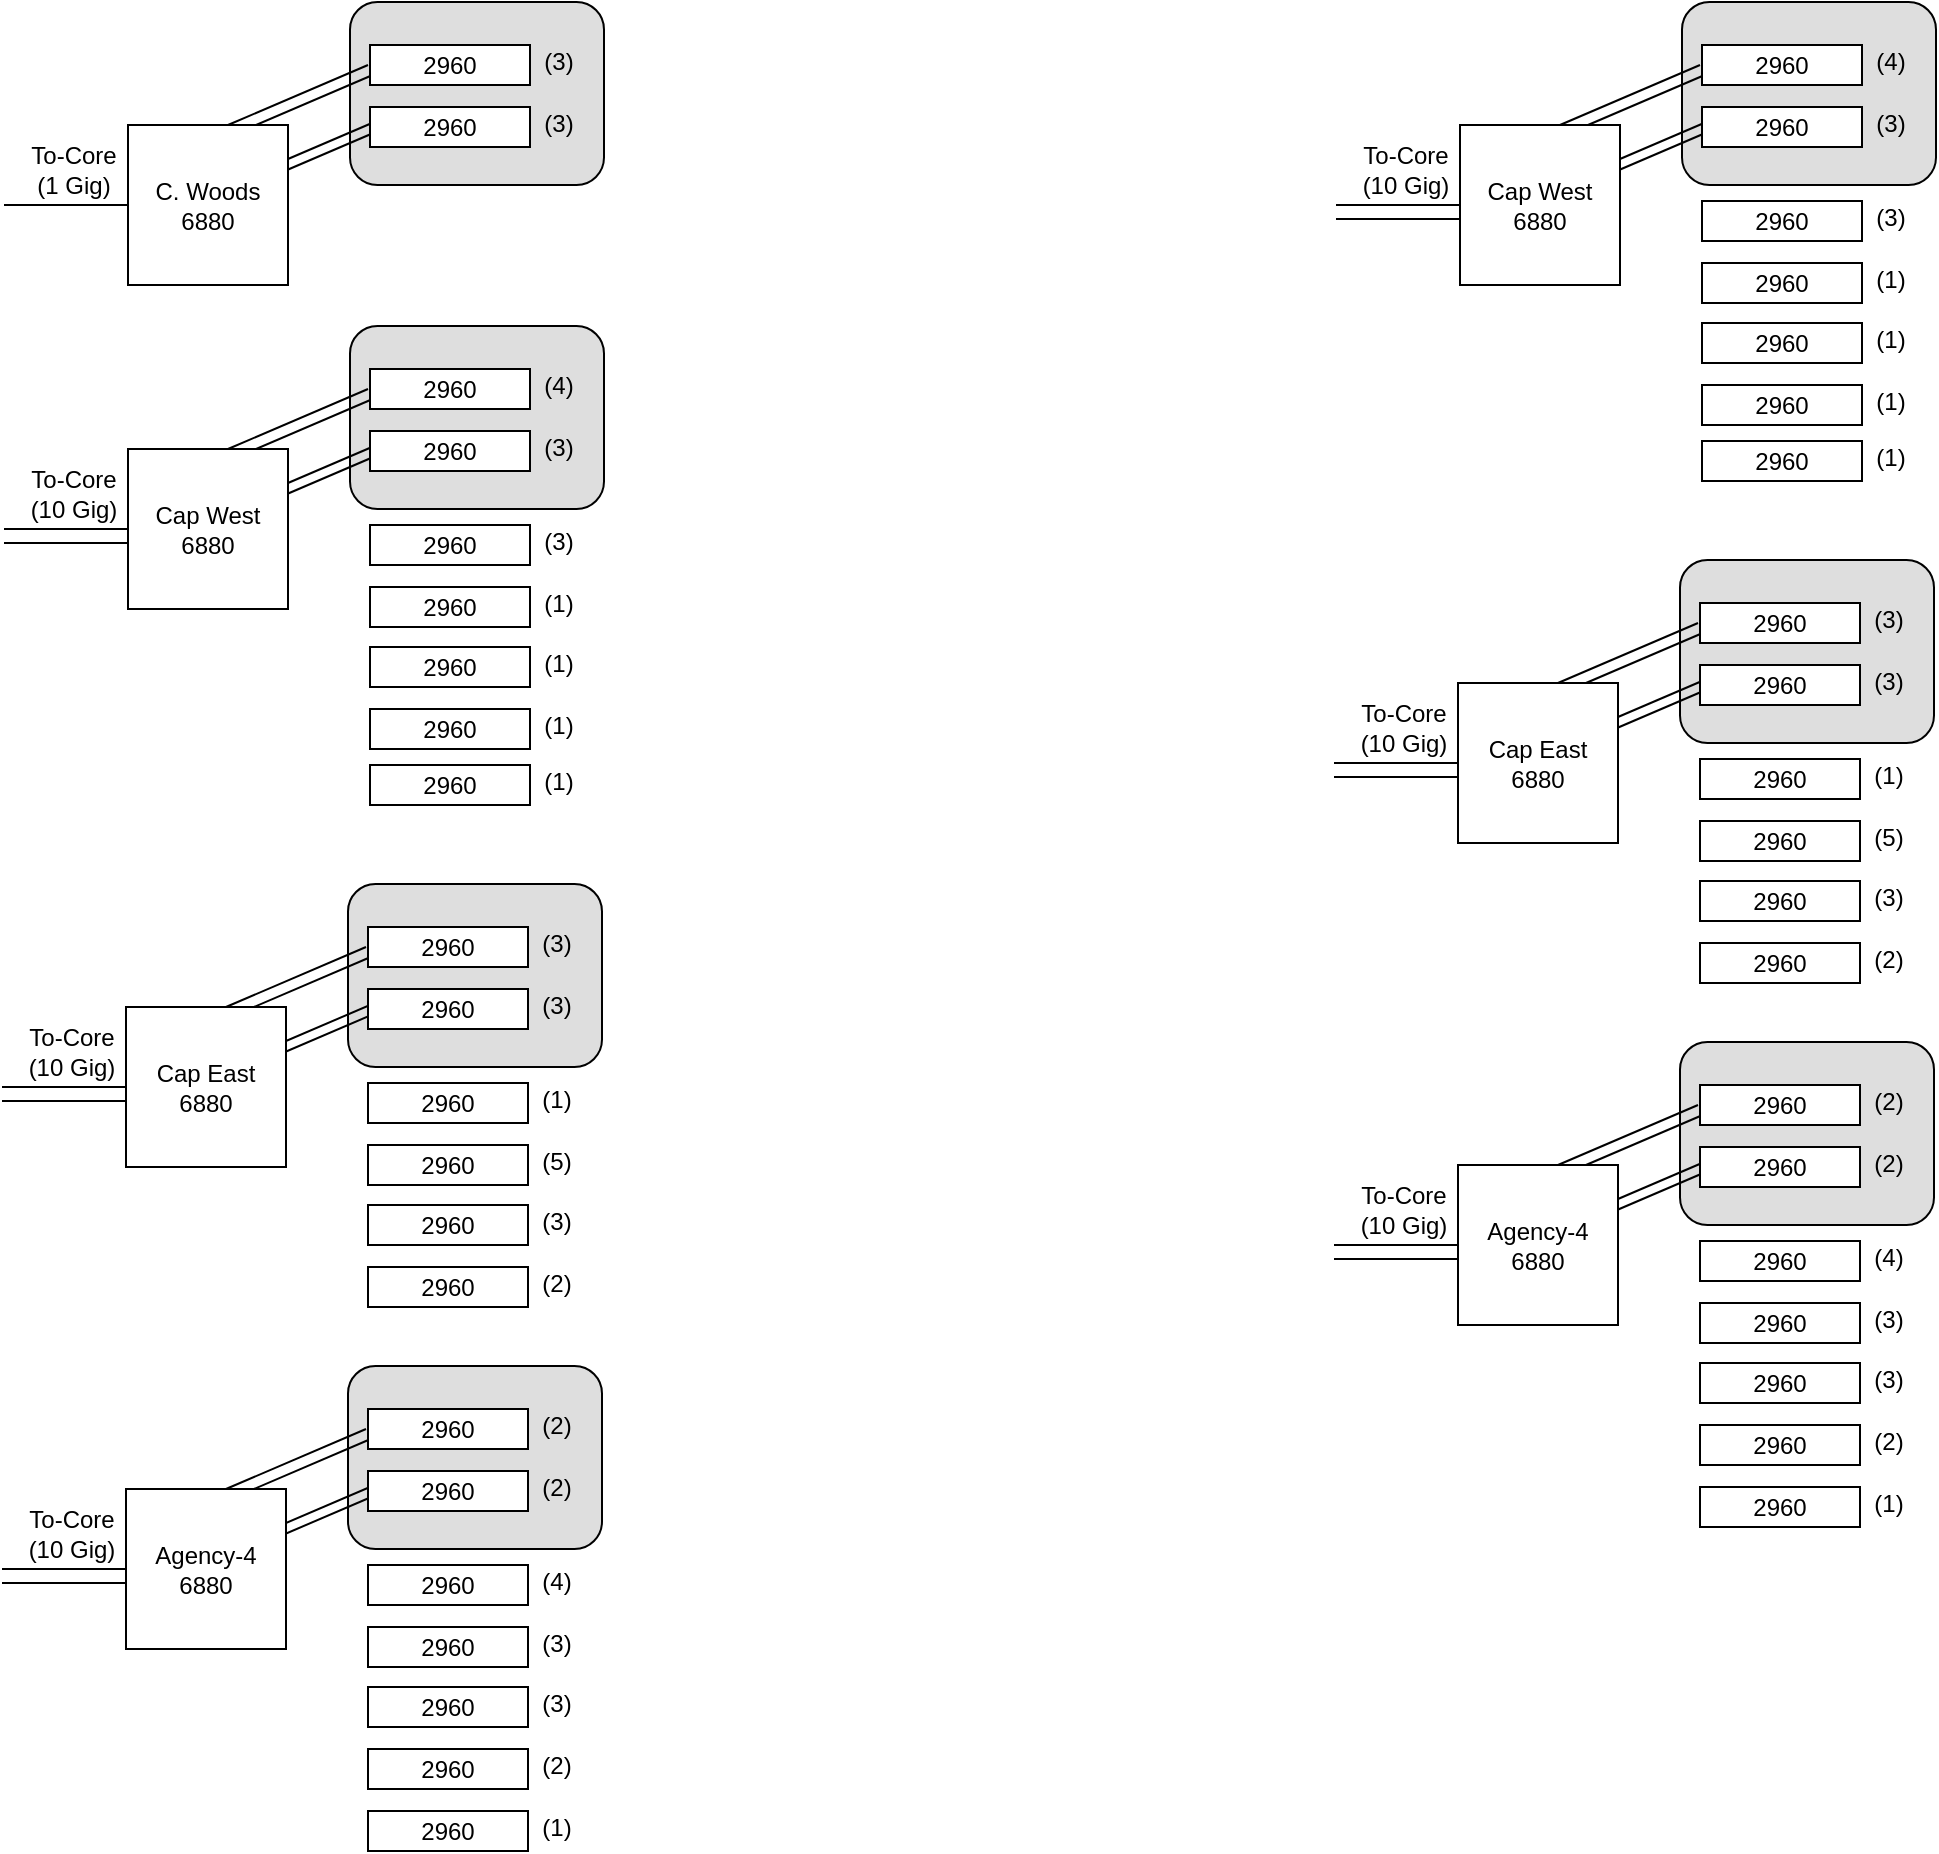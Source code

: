 <mxfile version="26.0.7">
  <diagram name="Page-1" id="BJEOvcACGe61t5GlMUAr">
    <mxGraphModel dx="2005" dy="884" grid="1" gridSize="10" guides="1" tooltips="1" connect="1" arrows="1" fold="1" page="1" pageScale="1" pageWidth="1700" pageHeight="1100" math="0" shadow="0">
      <root>
        <mxCell id="0" />
        <mxCell id="1" parent="0" />
        <mxCell id="rNvy_jMusGTl4G1SMH3z-1" value="" style="endArrow=none;html=1;rounded=0;" edge="1" parent="1">
          <mxGeometry width="50" height="50" relative="1" as="geometry">
            <mxPoint x="40" y="309.5" as="sourcePoint" />
            <mxPoint x="110" y="309.5" as="targetPoint" />
          </mxGeometry>
        </mxCell>
        <mxCell id="rNvy_jMusGTl4G1SMH3z-2" value="" style="rounded=1;whiteSpace=wrap;html=1;fillColor=#DEDEDE;" vertex="1" parent="1">
          <mxGeometry x="213" y="39" width="127" height="91.5" as="geometry" />
        </mxCell>
        <mxCell id="rNvy_jMusGTl4G1SMH3z-3" value="" style="endArrow=none;html=1;rounded=0;" edge="1" parent="1">
          <mxGeometry width="50" height="50" relative="1" as="geometry">
            <mxPoint x="152" y="100.5" as="sourcePoint" />
            <mxPoint x="222" y="70.5" as="targetPoint" />
          </mxGeometry>
        </mxCell>
        <mxCell id="rNvy_jMusGTl4G1SMH3z-4" value="" style="endArrow=none;html=1;rounded=0;" edge="1" parent="1">
          <mxGeometry width="50" height="50" relative="1" as="geometry">
            <mxPoint x="159" y="103.5" as="sourcePoint" />
            <mxPoint x="229" y="73.5" as="targetPoint" />
          </mxGeometry>
        </mxCell>
        <mxCell id="rNvy_jMusGTl4G1SMH3z-5" value="" style="endArrow=none;html=1;rounded=0;" edge="1" parent="1">
          <mxGeometry width="50" height="50" relative="1" as="geometry">
            <mxPoint x="168" y="123.5" as="sourcePoint" />
            <mxPoint x="238" y="93.5" as="targetPoint" />
          </mxGeometry>
        </mxCell>
        <mxCell id="rNvy_jMusGTl4G1SMH3z-6" value="" style="endArrow=none;html=1;rounded=0;" edge="1" parent="1">
          <mxGeometry width="50" height="50" relative="1" as="geometry">
            <mxPoint x="171" y="127.5" as="sourcePoint" />
            <mxPoint x="241" y="97.5" as="targetPoint" />
          </mxGeometry>
        </mxCell>
        <mxCell id="rNvy_jMusGTl4G1SMH3z-7" value="2960" style="rounded=0;whiteSpace=wrap;html=1;" vertex="1" parent="1">
          <mxGeometry x="223" y="60.5" width="80" height="20" as="geometry" />
        </mxCell>
        <mxCell id="rNvy_jMusGTl4G1SMH3z-8" value="(3)" style="text;html=1;align=center;verticalAlign=middle;whiteSpace=wrap;rounded=0;" vertex="1" parent="1">
          <mxGeometry x="302" y="61.5" width="31" height="15" as="geometry" />
        </mxCell>
        <mxCell id="rNvy_jMusGTl4G1SMH3z-9" value="2960" style="rounded=0;whiteSpace=wrap;html=1;" vertex="1" parent="1">
          <mxGeometry x="223" y="91.5" width="80" height="20" as="geometry" />
        </mxCell>
        <mxCell id="rNvy_jMusGTl4G1SMH3z-10" value="(3)" style="text;html=1;align=center;verticalAlign=middle;whiteSpace=wrap;rounded=0;" vertex="1" parent="1">
          <mxGeometry x="302" y="92.5" width="31" height="15" as="geometry" />
        </mxCell>
        <mxCell id="rNvy_jMusGTl4G1SMH3z-11" value="" style="endArrow=none;html=1;rounded=0;" edge="1" parent="1">
          <mxGeometry width="50" height="50" relative="1" as="geometry">
            <mxPoint x="40" y="140.5" as="sourcePoint" />
            <mxPoint x="110" y="140.5" as="targetPoint" />
          </mxGeometry>
        </mxCell>
        <mxCell id="rNvy_jMusGTl4G1SMH3z-12" value="C. Woods&lt;div&gt;6880&lt;/div&gt;" style="whiteSpace=wrap;html=1;aspect=fixed;" vertex="1" parent="1">
          <mxGeometry x="102" y="100.5" width="80" height="80" as="geometry" />
        </mxCell>
        <mxCell id="rNvy_jMusGTl4G1SMH3z-13" value="To-Core (1 Gig)" style="text;html=1;align=center;verticalAlign=middle;whiteSpace=wrap;rounded=0;" vertex="1" parent="1">
          <mxGeometry x="50" y="107.5" width="50" height="30" as="geometry" />
        </mxCell>
        <mxCell id="rNvy_jMusGTl4G1SMH3z-14" value="" style="rounded=1;whiteSpace=wrap;html=1;fillColor=#DEDEDE;" vertex="1" parent="1">
          <mxGeometry x="213" y="201" width="127" height="91.5" as="geometry" />
        </mxCell>
        <mxCell id="rNvy_jMusGTl4G1SMH3z-15" value="" style="endArrow=none;html=1;rounded=0;" edge="1" parent="1">
          <mxGeometry width="50" height="50" relative="1" as="geometry">
            <mxPoint x="152" y="262.5" as="sourcePoint" />
            <mxPoint x="222" y="232.5" as="targetPoint" />
          </mxGeometry>
        </mxCell>
        <mxCell id="rNvy_jMusGTl4G1SMH3z-16" value="" style="endArrow=none;html=1;rounded=0;" edge="1" parent="1">
          <mxGeometry width="50" height="50" relative="1" as="geometry">
            <mxPoint x="159" y="265.5" as="sourcePoint" />
            <mxPoint x="229" y="235.5" as="targetPoint" />
          </mxGeometry>
        </mxCell>
        <mxCell id="rNvy_jMusGTl4G1SMH3z-17" value="" style="endArrow=none;html=1;rounded=0;" edge="1" parent="1">
          <mxGeometry width="50" height="50" relative="1" as="geometry">
            <mxPoint x="168" y="285.5" as="sourcePoint" />
            <mxPoint x="238" y="255.5" as="targetPoint" />
          </mxGeometry>
        </mxCell>
        <mxCell id="rNvy_jMusGTl4G1SMH3z-18" value="" style="endArrow=none;html=1;rounded=0;" edge="1" parent="1">
          <mxGeometry width="50" height="50" relative="1" as="geometry">
            <mxPoint x="171" y="289.5" as="sourcePoint" />
            <mxPoint x="241" y="259.5" as="targetPoint" />
          </mxGeometry>
        </mxCell>
        <mxCell id="rNvy_jMusGTl4G1SMH3z-19" value="2960" style="rounded=0;whiteSpace=wrap;html=1;" vertex="1" parent="1">
          <mxGeometry x="223" y="222.5" width="80" height="20" as="geometry" />
        </mxCell>
        <mxCell id="rNvy_jMusGTl4G1SMH3z-20" value="(4)" style="text;html=1;align=center;verticalAlign=middle;whiteSpace=wrap;rounded=0;" vertex="1" parent="1">
          <mxGeometry x="302" y="223.5" width="31" height="15" as="geometry" />
        </mxCell>
        <mxCell id="rNvy_jMusGTl4G1SMH3z-21" value="2960" style="rounded=0;whiteSpace=wrap;html=1;" vertex="1" parent="1">
          <mxGeometry x="223" y="253.5" width="80" height="20" as="geometry" />
        </mxCell>
        <mxCell id="rNvy_jMusGTl4G1SMH3z-22" value="(3)" style="text;html=1;align=center;verticalAlign=middle;whiteSpace=wrap;rounded=0;" vertex="1" parent="1">
          <mxGeometry x="302" y="254.5" width="31" height="15" as="geometry" />
        </mxCell>
        <mxCell id="rNvy_jMusGTl4G1SMH3z-23" value="" style="endArrow=none;html=1;rounded=0;" edge="1" parent="1">
          <mxGeometry width="50" height="50" relative="1" as="geometry">
            <mxPoint x="40" y="302.5" as="sourcePoint" />
            <mxPoint x="110" y="302.5" as="targetPoint" />
          </mxGeometry>
        </mxCell>
        <mxCell id="rNvy_jMusGTl4G1SMH3z-24" value="Cap West&lt;div&gt;6880&lt;/div&gt;" style="whiteSpace=wrap;html=1;aspect=fixed;" vertex="1" parent="1">
          <mxGeometry x="102" y="262.5" width="80" height="80" as="geometry" />
        </mxCell>
        <mxCell id="rNvy_jMusGTl4G1SMH3z-25" value="To-Core (10 Gig)" style="text;html=1;align=center;verticalAlign=middle;whiteSpace=wrap;rounded=0;" vertex="1" parent="1">
          <mxGeometry x="50" y="269.5" width="50" height="30" as="geometry" />
        </mxCell>
        <mxCell id="rNvy_jMusGTl4G1SMH3z-26" value="2960" style="rounded=0;whiteSpace=wrap;html=1;" vertex="1" parent="1">
          <mxGeometry x="223" y="300.5" width="80" height="20" as="geometry" />
        </mxCell>
        <mxCell id="rNvy_jMusGTl4G1SMH3z-27" value="(3)" style="text;html=1;align=center;verticalAlign=middle;whiteSpace=wrap;rounded=0;" vertex="1" parent="1">
          <mxGeometry x="302" y="301.5" width="31" height="15" as="geometry" />
        </mxCell>
        <mxCell id="rNvy_jMusGTl4G1SMH3z-28" value="2960" style="rounded=0;whiteSpace=wrap;html=1;" vertex="1" parent="1">
          <mxGeometry x="223" y="331.5" width="80" height="20" as="geometry" />
        </mxCell>
        <mxCell id="rNvy_jMusGTl4G1SMH3z-29" value="(1)" style="text;html=1;align=center;verticalAlign=middle;whiteSpace=wrap;rounded=0;" vertex="1" parent="1">
          <mxGeometry x="302" y="332.5" width="31" height="15" as="geometry" />
        </mxCell>
        <mxCell id="rNvy_jMusGTl4G1SMH3z-30" value="2960" style="rounded=0;whiteSpace=wrap;html=1;" vertex="1" parent="1">
          <mxGeometry x="223" y="361.5" width="80" height="20" as="geometry" />
        </mxCell>
        <mxCell id="rNvy_jMusGTl4G1SMH3z-31" value="(1)" style="text;html=1;align=center;verticalAlign=middle;whiteSpace=wrap;rounded=0;" vertex="1" parent="1">
          <mxGeometry x="302" y="362.5" width="31" height="15" as="geometry" />
        </mxCell>
        <mxCell id="rNvy_jMusGTl4G1SMH3z-32" value="2960" style="rounded=0;whiteSpace=wrap;html=1;" vertex="1" parent="1">
          <mxGeometry x="223" y="392.5" width="80" height="20" as="geometry" />
        </mxCell>
        <mxCell id="rNvy_jMusGTl4G1SMH3z-33" value="(1)" style="text;html=1;align=center;verticalAlign=middle;whiteSpace=wrap;rounded=0;" vertex="1" parent="1">
          <mxGeometry x="302" y="393.5" width="31" height="15" as="geometry" />
        </mxCell>
        <mxCell id="rNvy_jMusGTl4G1SMH3z-34" value="2960" style="rounded=0;whiteSpace=wrap;html=1;" vertex="1" parent="1">
          <mxGeometry x="223" y="420.5" width="80" height="20" as="geometry" />
        </mxCell>
        <mxCell id="rNvy_jMusGTl4G1SMH3z-35" value="(1)" style="text;html=1;align=center;verticalAlign=middle;whiteSpace=wrap;rounded=0;" vertex="1" parent="1">
          <mxGeometry x="302" y="421.5" width="31" height="15" as="geometry" />
        </mxCell>
        <mxCell id="rNvy_jMusGTl4G1SMH3z-36" value="" style="endArrow=none;html=1;rounded=0;" edge="1" parent="1">
          <mxGeometry width="50" height="50" relative="1" as="geometry">
            <mxPoint x="39" y="588.5" as="sourcePoint" />
            <mxPoint x="109" y="588.5" as="targetPoint" />
          </mxGeometry>
        </mxCell>
        <mxCell id="rNvy_jMusGTl4G1SMH3z-37" value="" style="rounded=1;whiteSpace=wrap;html=1;fillColor=#DEDEDE;" vertex="1" parent="1">
          <mxGeometry x="212" y="480" width="127" height="91.5" as="geometry" />
        </mxCell>
        <mxCell id="rNvy_jMusGTl4G1SMH3z-38" value="" style="endArrow=none;html=1;rounded=0;" edge="1" parent="1">
          <mxGeometry width="50" height="50" relative="1" as="geometry">
            <mxPoint x="151" y="541.5" as="sourcePoint" />
            <mxPoint x="221" y="511.5" as="targetPoint" />
          </mxGeometry>
        </mxCell>
        <mxCell id="rNvy_jMusGTl4G1SMH3z-39" value="" style="endArrow=none;html=1;rounded=0;" edge="1" parent="1">
          <mxGeometry width="50" height="50" relative="1" as="geometry">
            <mxPoint x="158" y="544.5" as="sourcePoint" />
            <mxPoint x="228" y="514.5" as="targetPoint" />
          </mxGeometry>
        </mxCell>
        <mxCell id="rNvy_jMusGTl4G1SMH3z-40" value="" style="endArrow=none;html=1;rounded=0;" edge="1" parent="1">
          <mxGeometry width="50" height="50" relative="1" as="geometry">
            <mxPoint x="167" y="564.5" as="sourcePoint" />
            <mxPoint x="237" y="534.5" as="targetPoint" />
          </mxGeometry>
        </mxCell>
        <mxCell id="rNvy_jMusGTl4G1SMH3z-41" value="" style="endArrow=none;html=1;rounded=0;" edge="1" parent="1">
          <mxGeometry width="50" height="50" relative="1" as="geometry">
            <mxPoint x="170" y="568.5" as="sourcePoint" />
            <mxPoint x="240" y="538.5" as="targetPoint" />
          </mxGeometry>
        </mxCell>
        <mxCell id="rNvy_jMusGTl4G1SMH3z-42" value="2960" style="rounded=0;whiteSpace=wrap;html=1;" vertex="1" parent="1">
          <mxGeometry x="222" y="501.5" width="80" height="20" as="geometry" />
        </mxCell>
        <mxCell id="rNvy_jMusGTl4G1SMH3z-43" value="(3)" style="text;html=1;align=center;verticalAlign=middle;whiteSpace=wrap;rounded=0;" vertex="1" parent="1">
          <mxGeometry x="301" y="502.5" width="31" height="15" as="geometry" />
        </mxCell>
        <mxCell id="rNvy_jMusGTl4G1SMH3z-44" value="2960" style="rounded=0;whiteSpace=wrap;html=1;" vertex="1" parent="1">
          <mxGeometry x="222" y="532.5" width="80" height="20" as="geometry" />
        </mxCell>
        <mxCell id="rNvy_jMusGTl4G1SMH3z-45" value="(3)" style="text;html=1;align=center;verticalAlign=middle;whiteSpace=wrap;rounded=0;" vertex="1" parent="1">
          <mxGeometry x="301" y="533.5" width="31" height="15" as="geometry" />
        </mxCell>
        <mxCell id="rNvy_jMusGTl4G1SMH3z-46" value="" style="endArrow=none;html=1;rounded=0;" edge="1" parent="1">
          <mxGeometry width="50" height="50" relative="1" as="geometry">
            <mxPoint x="39" y="581.5" as="sourcePoint" />
            <mxPoint x="109" y="581.5" as="targetPoint" />
          </mxGeometry>
        </mxCell>
        <mxCell id="rNvy_jMusGTl4G1SMH3z-47" value="Cap East&lt;div&gt;6880&lt;/div&gt;" style="whiteSpace=wrap;html=1;aspect=fixed;" vertex="1" parent="1">
          <mxGeometry x="101" y="541.5" width="80" height="80" as="geometry" />
        </mxCell>
        <mxCell id="rNvy_jMusGTl4G1SMH3z-48" value="To-Core (10 Gig)" style="text;html=1;align=center;verticalAlign=middle;whiteSpace=wrap;rounded=0;" vertex="1" parent="1">
          <mxGeometry x="49" y="548.5" width="50" height="30" as="geometry" />
        </mxCell>
        <mxCell id="rNvy_jMusGTl4G1SMH3z-49" value="2960" style="rounded=0;whiteSpace=wrap;html=1;" vertex="1" parent="1">
          <mxGeometry x="222" y="579.5" width="80" height="20" as="geometry" />
        </mxCell>
        <mxCell id="rNvy_jMusGTl4G1SMH3z-50" value="(1)" style="text;html=1;align=center;verticalAlign=middle;whiteSpace=wrap;rounded=0;" vertex="1" parent="1">
          <mxGeometry x="301" y="580.5" width="31" height="15" as="geometry" />
        </mxCell>
        <mxCell id="rNvy_jMusGTl4G1SMH3z-51" value="2960" style="rounded=0;whiteSpace=wrap;html=1;" vertex="1" parent="1">
          <mxGeometry x="222" y="610.5" width="80" height="20" as="geometry" />
        </mxCell>
        <mxCell id="rNvy_jMusGTl4G1SMH3z-52" value="(5)" style="text;html=1;align=center;verticalAlign=middle;whiteSpace=wrap;rounded=0;" vertex="1" parent="1">
          <mxGeometry x="301" y="611.5" width="31" height="15" as="geometry" />
        </mxCell>
        <mxCell id="rNvy_jMusGTl4G1SMH3z-53" value="2960" style="rounded=0;whiteSpace=wrap;html=1;" vertex="1" parent="1">
          <mxGeometry x="222" y="640.5" width="80" height="20" as="geometry" />
        </mxCell>
        <mxCell id="rNvy_jMusGTl4G1SMH3z-54" value="(3)" style="text;html=1;align=center;verticalAlign=middle;whiteSpace=wrap;rounded=0;" vertex="1" parent="1">
          <mxGeometry x="301" y="641.5" width="31" height="15" as="geometry" />
        </mxCell>
        <mxCell id="rNvy_jMusGTl4G1SMH3z-55" value="2960" style="rounded=0;whiteSpace=wrap;html=1;" vertex="1" parent="1">
          <mxGeometry x="222" y="671.5" width="80" height="20" as="geometry" />
        </mxCell>
        <mxCell id="rNvy_jMusGTl4G1SMH3z-56" value="(2)" style="text;html=1;align=center;verticalAlign=middle;whiteSpace=wrap;rounded=0;" vertex="1" parent="1">
          <mxGeometry x="301" y="672.5" width="31" height="15" as="geometry" />
        </mxCell>
        <mxCell id="rNvy_jMusGTl4G1SMH3z-59" value="" style="endArrow=none;html=1;rounded=0;" edge="1" parent="1">
          <mxGeometry width="50" height="50" relative="1" as="geometry">
            <mxPoint x="39" y="829.5" as="sourcePoint" />
            <mxPoint x="109" y="829.5" as="targetPoint" />
          </mxGeometry>
        </mxCell>
        <mxCell id="rNvy_jMusGTl4G1SMH3z-60" value="" style="rounded=1;whiteSpace=wrap;html=1;fillColor=#DEDEDE;" vertex="1" parent="1">
          <mxGeometry x="212" y="721" width="127" height="91.5" as="geometry" />
        </mxCell>
        <mxCell id="rNvy_jMusGTl4G1SMH3z-61" value="" style="endArrow=none;html=1;rounded=0;" edge="1" parent="1">
          <mxGeometry width="50" height="50" relative="1" as="geometry">
            <mxPoint x="151" y="782.5" as="sourcePoint" />
            <mxPoint x="221" y="752.5" as="targetPoint" />
          </mxGeometry>
        </mxCell>
        <mxCell id="rNvy_jMusGTl4G1SMH3z-62" value="" style="endArrow=none;html=1;rounded=0;" edge="1" parent="1">
          <mxGeometry width="50" height="50" relative="1" as="geometry">
            <mxPoint x="158" y="785.5" as="sourcePoint" />
            <mxPoint x="228" y="755.5" as="targetPoint" />
          </mxGeometry>
        </mxCell>
        <mxCell id="rNvy_jMusGTl4G1SMH3z-63" value="" style="endArrow=none;html=1;rounded=0;" edge="1" parent="1">
          <mxGeometry width="50" height="50" relative="1" as="geometry">
            <mxPoint x="167" y="805.5" as="sourcePoint" />
            <mxPoint x="237" y="775.5" as="targetPoint" />
          </mxGeometry>
        </mxCell>
        <mxCell id="rNvy_jMusGTl4G1SMH3z-64" value="" style="endArrow=none;html=1;rounded=0;" edge="1" parent="1">
          <mxGeometry width="50" height="50" relative="1" as="geometry">
            <mxPoint x="170" y="809.5" as="sourcePoint" />
            <mxPoint x="240" y="779.5" as="targetPoint" />
          </mxGeometry>
        </mxCell>
        <mxCell id="rNvy_jMusGTl4G1SMH3z-65" value="2960" style="rounded=0;whiteSpace=wrap;html=1;" vertex="1" parent="1">
          <mxGeometry x="222" y="742.5" width="80" height="20" as="geometry" />
        </mxCell>
        <mxCell id="rNvy_jMusGTl4G1SMH3z-66" value="(2)" style="text;html=1;align=center;verticalAlign=middle;whiteSpace=wrap;rounded=0;" vertex="1" parent="1">
          <mxGeometry x="301" y="743.5" width="31" height="15" as="geometry" />
        </mxCell>
        <mxCell id="rNvy_jMusGTl4G1SMH3z-67" value="2960" style="rounded=0;whiteSpace=wrap;html=1;" vertex="1" parent="1">
          <mxGeometry x="222" y="773.5" width="80" height="20" as="geometry" />
        </mxCell>
        <mxCell id="rNvy_jMusGTl4G1SMH3z-68" value="(2)" style="text;html=1;align=center;verticalAlign=middle;whiteSpace=wrap;rounded=0;" vertex="1" parent="1">
          <mxGeometry x="301" y="774.5" width="31" height="15" as="geometry" />
        </mxCell>
        <mxCell id="rNvy_jMusGTl4G1SMH3z-69" value="" style="endArrow=none;html=1;rounded=0;" edge="1" parent="1">
          <mxGeometry width="50" height="50" relative="1" as="geometry">
            <mxPoint x="39" y="822.5" as="sourcePoint" />
            <mxPoint x="109" y="822.5" as="targetPoint" />
          </mxGeometry>
        </mxCell>
        <mxCell id="rNvy_jMusGTl4G1SMH3z-70" value="Agency-4&lt;br&gt;&lt;div&gt;6880&lt;/div&gt;" style="whiteSpace=wrap;html=1;aspect=fixed;" vertex="1" parent="1">
          <mxGeometry x="101" y="782.5" width="80" height="80" as="geometry" />
        </mxCell>
        <mxCell id="rNvy_jMusGTl4G1SMH3z-71" value="To-Core (10 Gig)" style="text;html=1;align=center;verticalAlign=middle;whiteSpace=wrap;rounded=0;" vertex="1" parent="1">
          <mxGeometry x="49" y="789.5" width="50" height="30" as="geometry" />
        </mxCell>
        <mxCell id="rNvy_jMusGTl4G1SMH3z-72" value="2960" style="rounded=0;whiteSpace=wrap;html=1;" vertex="1" parent="1">
          <mxGeometry x="222" y="820.5" width="80" height="20" as="geometry" />
        </mxCell>
        <mxCell id="rNvy_jMusGTl4G1SMH3z-73" value="(4)" style="text;html=1;align=center;verticalAlign=middle;whiteSpace=wrap;rounded=0;" vertex="1" parent="1">
          <mxGeometry x="301" y="821.5" width="31" height="15" as="geometry" />
        </mxCell>
        <mxCell id="rNvy_jMusGTl4G1SMH3z-74" value="2960" style="rounded=0;whiteSpace=wrap;html=1;" vertex="1" parent="1">
          <mxGeometry x="222" y="851.5" width="80" height="20" as="geometry" />
        </mxCell>
        <mxCell id="rNvy_jMusGTl4G1SMH3z-75" value="(3)" style="text;html=1;align=center;verticalAlign=middle;whiteSpace=wrap;rounded=0;" vertex="1" parent="1">
          <mxGeometry x="301" y="852.5" width="31" height="15" as="geometry" />
        </mxCell>
        <mxCell id="rNvy_jMusGTl4G1SMH3z-76" value="2960" style="rounded=0;whiteSpace=wrap;html=1;" vertex="1" parent="1">
          <mxGeometry x="222" y="881.5" width="80" height="20" as="geometry" />
        </mxCell>
        <mxCell id="rNvy_jMusGTl4G1SMH3z-77" value="(3)" style="text;html=1;align=center;verticalAlign=middle;whiteSpace=wrap;rounded=0;" vertex="1" parent="1">
          <mxGeometry x="301" y="882.5" width="31" height="15" as="geometry" />
        </mxCell>
        <mxCell id="rNvy_jMusGTl4G1SMH3z-78" value="2960" style="rounded=0;whiteSpace=wrap;html=1;" vertex="1" parent="1">
          <mxGeometry x="222" y="912.5" width="80" height="20" as="geometry" />
        </mxCell>
        <mxCell id="rNvy_jMusGTl4G1SMH3z-79" value="(2)" style="text;html=1;align=center;verticalAlign=middle;whiteSpace=wrap;rounded=0;" vertex="1" parent="1">
          <mxGeometry x="301" y="913.5" width="31" height="15" as="geometry" />
        </mxCell>
        <mxCell id="rNvy_jMusGTl4G1SMH3z-80" value="2960" style="rounded=0;whiteSpace=wrap;html=1;" vertex="1" parent="1">
          <mxGeometry x="222" y="943.5" width="80" height="20" as="geometry" />
        </mxCell>
        <mxCell id="rNvy_jMusGTl4G1SMH3z-81" value="(1)" style="text;html=1;align=center;verticalAlign=middle;whiteSpace=wrap;rounded=0;" vertex="1" parent="1">
          <mxGeometry x="301" y="944.5" width="31" height="15" as="geometry" />
        </mxCell>
        <mxCell id="rNvy_jMusGTl4G1SMH3z-82" value="" style="endArrow=none;html=1;rounded=0;" edge="1" parent="1">
          <mxGeometry width="50" height="50" relative="1" as="geometry">
            <mxPoint x="706" y="147.5" as="sourcePoint" />
            <mxPoint x="776" y="147.5" as="targetPoint" />
          </mxGeometry>
        </mxCell>
        <mxCell id="rNvy_jMusGTl4G1SMH3z-83" value="" style="rounded=1;whiteSpace=wrap;html=1;fillColor=#DEDEDE;" vertex="1" parent="1">
          <mxGeometry x="879" y="39" width="127" height="91.5" as="geometry" />
        </mxCell>
        <mxCell id="rNvy_jMusGTl4G1SMH3z-84" value="" style="endArrow=none;html=1;rounded=0;" edge="1" parent="1">
          <mxGeometry width="50" height="50" relative="1" as="geometry">
            <mxPoint x="818" y="100.5" as="sourcePoint" />
            <mxPoint x="888" y="70.5" as="targetPoint" />
          </mxGeometry>
        </mxCell>
        <mxCell id="rNvy_jMusGTl4G1SMH3z-85" value="" style="endArrow=none;html=1;rounded=0;" edge="1" parent="1">
          <mxGeometry width="50" height="50" relative="1" as="geometry">
            <mxPoint x="825" y="103.5" as="sourcePoint" />
            <mxPoint x="895" y="73.5" as="targetPoint" />
          </mxGeometry>
        </mxCell>
        <mxCell id="rNvy_jMusGTl4G1SMH3z-86" value="" style="endArrow=none;html=1;rounded=0;" edge="1" parent="1">
          <mxGeometry width="50" height="50" relative="1" as="geometry">
            <mxPoint x="834" y="123.5" as="sourcePoint" />
            <mxPoint x="904" y="93.5" as="targetPoint" />
          </mxGeometry>
        </mxCell>
        <mxCell id="rNvy_jMusGTl4G1SMH3z-87" value="" style="endArrow=none;html=1;rounded=0;" edge="1" parent="1">
          <mxGeometry width="50" height="50" relative="1" as="geometry">
            <mxPoint x="837" y="127.5" as="sourcePoint" />
            <mxPoint x="907" y="97.5" as="targetPoint" />
          </mxGeometry>
        </mxCell>
        <mxCell id="rNvy_jMusGTl4G1SMH3z-88" value="2960" style="rounded=0;whiteSpace=wrap;html=1;" vertex="1" parent="1">
          <mxGeometry x="889" y="60.5" width="80" height="20" as="geometry" />
        </mxCell>
        <mxCell id="rNvy_jMusGTl4G1SMH3z-89" value="(4)" style="text;html=1;align=center;verticalAlign=middle;whiteSpace=wrap;rounded=0;" vertex="1" parent="1">
          <mxGeometry x="968" y="61.5" width="31" height="15" as="geometry" />
        </mxCell>
        <mxCell id="rNvy_jMusGTl4G1SMH3z-90" value="2960" style="rounded=0;whiteSpace=wrap;html=1;" vertex="1" parent="1">
          <mxGeometry x="889" y="91.5" width="80" height="20" as="geometry" />
        </mxCell>
        <mxCell id="rNvy_jMusGTl4G1SMH3z-91" value="(3)" style="text;html=1;align=center;verticalAlign=middle;whiteSpace=wrap;rounded=0;" vertex="1" parent="1">
          <mxGeometry x="968" y="92.5" width="31" height="15" as="geometry" />
        </mxCell>
        <mxCell id="rNvy_jMusGTl4G1SMH3z-92" value="" style="endArrow=none;html=1;rounded=0;" edge="1" parent="1">
          <mxGeometry width="50" height="50" relative="1" as="geometry">
            <mxPoint x="706" y="140.5" as="sourcePoint" />
            <mxPoint x="776" y="140.5" as="targetPoint" />
          </mxGeometry>
        </mxCell>
        <mxCell id="rNvy_jMusGTl4G1SMH3z-93" value="Cap West&lt;div&gt;6880&lt;/div&gt;" style="whiteSpace=wrap;html=1;aspect=fixed;" vertex="1" parent="1">
          <mxGeometry x="768" y="100.5" width="80" height="80" as="geometry" />
        </mxCell>
        <mxCell id="rNvy_jMusGTl4G1SMH3z-94" value="To-Core (10 Gig)" style="text;html=1;align=center;verticalAlign=middle;whiteSpace=wrap;rounded=0;" vertex="1" parent="1">
          <mxGeometry x="716" y="107.5" width="50" height="30" as="geometry" />
        </mxCell>
        <mxCell id="rNvy_jMusGTl4G1SMH3z-95" value="2960" style="rounded=0;whiteSpace=wrap;html=1;" vertex="1" parent="1">
          <mxGeometry x="889" y="138.5" width="80" height="20" as="geometry" />
        </mxCell>
        <mxCell id="rNvy_jMusGTl4G1SMH3z-96" value="(3)" style="text;html=1;align=center;verticalAlign=middle;whiteSpace=wrap;rounded=0;" vertex="1" parent="1">
          <mxGeometry x="968" y="139.5" width="31" height="15" as="geometry" />
        </mxCell>
        <mxCell id="rNvy_jMusGTl4G1SMH3z-97" value="2960" style="rounded=0;whiteSpace=wrap;html=1;" vertex="1" parent="1">
          <mxGeometry x="889" y="169.5" width="80" height="20" as="geometry" />
        </mxCell>
        <mxCell id="rNvy_jMusGTl4G1SMH3z-98" value="(1)" style="text;html=1;align=center;verticalAlign=middle;whiteSpace=wrap;rounded=0;" vertex="1" parent="1">
          <mxGeometry x="968" y="170.5" width="31" height="15" as="geometry" />
        </mxCell>
        <mxCell id="rNvy_jMusGTl4G1SMH3z-99" value="2960" style="rounded=0;whiteSpace=wrap;html=1;" vertex="1" parent="1">
          <mxGeometry x="889" y="199.5" width="80" height="20" as="geometry" />
        </mxCell>
        <mxCell id="rNvy_jMusGTl4G1SMH3z-100" value="(1)" style="text;html=1;align=center;verticalAlign=middle;whiteSpace=wrap;rounded=0;" vertex="1" parent="1">
          <mxGeometry x="968" y="200.5" width="31" height="15" as="geometry" />
        </mxCell>
        <mxCell id="rNvy_jMusGTl4G1SMH3z-101" value="2960" style="rounded=0;whiteSpace=wrap;html=1;" vertex="1" parent="1">
          <mxGeometry x="889" y="230.5" width="80" height="20" as="geometry" />
        </mxCell>
        <mxCell id="rNvy_jMusGTl4G1SMH3z-102" value="(1)" style="text;html=1;align=center;verticalAlign=middle;whiteSpace=wrap;rounded=0;" vertex="1" parent="1">
          <mxGeometry x="968" y="231.5" width="31" height="15" as="geometry" />
        </mxCell>
        <mxCell id="rNvy_jMusGTl4G1SMH3z-103" value="2960" style="rounded=0;whiteSpace=wrap;html=1;" vertex="1" parent="1">
          <mxGeometry x="889" y="258.5" width="80" height="20" as="geometry" />
        </mxCell>
        <mxCell id="rNvy_jMusGTl4G1SMH3z-104" value="(1)" style="text;html=1;align=center;verticalAlign=middle;whiteSpace=wrap;rounded=0;" vertex="1" parent="1">
          <mxGeometry x="968" y="259.5" width="31" height="15" as="geometry" />
        </mxCell>
        <mxCell id="rNvy_jMusGTl4G1SMH3z-105" value="" style="endArrow=none;html=1;rounded=0;" edge="1" parent="1">
          <mxGeometry width="50" height="50" relative="1" as="geometry">
            <mxPoint x="705" y="426.5" as="sourcePoint" />
            <mxPoint x="775" y="426.5" as="targetPoint" />
          </mxGeometry>
        </mxCell>
        <mxCell id="rNvy_jMusGTl4G1SMH3z-106" value="" style="rounded=1;whiteSpace=wrap;html=1;fillColor=#DEDEDE;" vertex="1" parent="1">
          <mxGeometry x="878" y="318" width="127" height="91.5" as="geometry" />
        </mxCell>
        <mxCell id="rNvy_jMusGTl4G1SMH3z-107" value="" style="endArrow=none;html=1;rounded=0;" edge="1" parent="1">
          <mxGeometry width="50" height="50" relative="1" as="geometry">
            <mxPoint x="817" y="379.5" as="sourcePoint" />
            <mxPoint x="887" y="349.5" as="targetPoint" />
          </mxGeometry>
        </mxCell>
        <mxCell id="rNvy_jMusGTl4G1SMH3z-108" value="" style="endArrow=none;html=1;rounded=0;" edge="1" parent="1">
          <mxGeometry width="50" height="50" relative="1" as="geometry">
            <mxPoint x="824" y="382.5" as="sourcePoint" />
            <mxPoint x="894" y="352.5" as="targetPoint" />
          </mxGeometry>
        </mxCell>
        <mxCell id="rNvy_jMusGTl4G1SMH3z-109" value="" style="endArrow=none;html=1;rounded=0;" edge="1" parent="1">
          <mxGeometry width="50" height="50" relative="1" as="geometry">
            <mxPoint x="833" y="402.5" as="sourcePoint" />
            <mxPoint x="903" y="372.5" as="targetPoint" />
          </mxGeometry>
        </mxCell>
        <mxCell id="rNvy_jMusGTl4G1SMH3z-110" value="" style="endArrow=none;html=1;rounded=0;" edge="1" parent="1">
          <mxGeometry width="50" height="50" relative="1" as="geometry">
            <mxPoint x="836" y="406.5" as="sourcePoint" />
            <mxPoint x="906" y="376.5" as="targetPoint" />
          </mxGeometry>
        </mxCell>
        <mxCell id="rNvy_jMusGTl4G1SMH3z-111" value="2960" style="rounded=0;whiteSpace=wrap;html=1;" vertex="1" parent="1">
          <mxGeometry x="888" y="339.5" width="80" height="20" as="geometry" />
        </mxCell>
        <mxCell id="rNvy_jMusGTl4G1SMH3z-112" value="(3)" style="text;html=1;align=center;verticalAlign=middle;whiteSpace=wrap;rounded=0;" vertex="1" parent="1">
          <mxGeometry x="967" y="340.5" width="31" height="15" as="geometry" />
        </mxCell>
        <mxCell id="rNvy_jMusGTl4G1SMH3z-113" value="2960" style="rounded=0;whiteSpace=wrap;html=1;" vertex="1" parent="1">
          <mxGeometry x="888" y="370.5" width="80" height="20" as="geometry" />
        </mxCell>
        <mxCell id="rNvy_jMusGTl4G1SMH3z-114" value="(3)" style="text;html=1;align=center;verticalAlign=middle;whiteSpace=wrap;rounded=0;" vertex="1" parent="1">
          <mxGeometry x="967" y="371.5" width="31" height="15" as="geometry" />
        </mxCell>
        <mxCell id="rNvy_jMusGTl4G1SMH3z-115" value="" style="endArrow=none;html=1;rounded=0;" edge="1" parent="1">
          <mxGeometry width="50" height="50" relative="1" as="geometry">
            <mxPoint x="705" y="419.5" as="sourcePoint" />
            <mxPoint x="775" y="419.5" as="targetPoint" />
          </mxGeometry>
        </mxCell>
        <mxCell id="rNvy_jMusGTl4G1SMH3z-116" value="Cap East&lt;div&gt;6880&lt;/div&gt;" style="whiteSpace=wrap;html=1;aspect=fixed;" vertex="1" parent="1">
          <mxGeometry x="767" y="379.5" width="80" height="80" as="geometry" />
        </mxCell>
        <mxCell id="rNvy_jMusGTl4G1SMH3z-117" value="To-Core (10 Gig)" style="text;html=1;align=center;verticalAlign=middle;whiteSpace=wrap;rounded=0;" vertex="1" parent="1">
          <mxGeometry x="715" y="386.5" width="50" height="30" as="geometry" />
        </mxCell>
        <mxCell id="rNvy_jMusGTl4G1SMH3z-118" value="2960" style="rounded=0;whiteSpace=wrap;html=1;" vertex="1" parent="1">
          <mxGeometry x="888" y="417.5" width="80" height="20" as="geometry" />
        </mxCell>
        <mxCell id="rNvy_jMusGTl4G1SMH3z-119" value="(1)" style="text;html=1;align=center;verticalAlign=middle;whiteSpace=wrap;rounded=0;" vertex="1" parent="1">
          <mxGeometry x="967" y="418.5" width="31" height="15" as="geometry" />
        </mxCell>
        <mxCell id="rNvy_jMusGTl4G1SMH3z-120" value="2960" style="rounded=0;whiteSpace=wrap;html=1;" vertex="1" parent="1">
          <mxGeometry x="888" y="448.5" width="80" height="20" as="geometry" />
        </mxCell>
        <mxCell id="rNvy_jMusGTl4G1SMH3z-121" value="(5)" style="text;html=1;align=center;verticalAlign=middle;whiteSpace=wrap;rounded=0;" vertex="1" parent="1">
          <mxGeometry x="967" y="449.5" width="31" height="15" as="geometry" />
        </mxCell>
        <mxCell id="rNvy_jMusGTl4G1SMH3z-122" value="2960" style="rounded=0;whiteSpace=wrap;html=1;" vertex="1" parent="1">
          <mxGeometry x="888" y="478.5" width="80" height="20" as="geometry" />
        </mxCell>
        <mxCell id="rNvy_jMusGTl4G1SMH3z-123" value="(3)" style="text;html=1;align=center;verticalAlign=middle;whiteSpace=wrap;rounded=0;" vertex="1" parent="1">
          <mxGeometry x="967" y="479.5" width="31" height="15" as="geometry" />
        </mxCell>
        <mxCell id="rNvy_jMusGTl4G1SMH3z-124" value="2960" style="rounded=0;whiteSpace=wrap;html=1;" vertex="1" parent="1">
          <mxGeometry x="888" y="509.5" width="80" height="20" as="geometry" />
        </mxCell>
        <mxCell id="rNvy_jMusGTl4G1SMH3z-125" value="(2)" style="text;html=1;align=center;verticalAlign=middle;whiteSpace=wrap;rounded=0;" vertex="1" parent="1">
          <mxGeometry x="967" y="510.5" width="31" height="15" as="geometry" />
        </mxCell>
        <mxCell id="rNvy_jMusGTl4G1SMH3z-126" value="" style="endArrow=none;html=1;rounded=0;" edge="1" parent="1">
          <mxGeometry width="50" height="50" relative="1" as="geometry">
            <mxPoint x="705" y="667.5" as="sourcePoint" />
            <mxPoint x="775" y="667.5" as="targetPoint" />
          </mxGeometry>
        </mxCell>
        <mxCell id="rNvy_jMusGTl4G1SMH3z-127" value="" style="rounded=1;whiteSpace=wrap;html=1;fillColor=#DEDEDE;" vertex="1" parent="1">
          <mxGeometry x="878" y="559" width="127" height="91.5" as="geometry" />
        </mxCell>
        <mxCell id="rNvy_jMusGTl4G1SMH3z-128" value="" style="endArrow=none;html=1;rounded=0;" edge="1" parent="1">
          <mxGeometry width="50" height="50" relative="1" as="geometry">
            <mxPoint x="817" y="620.5" as="sourcePoint" />
            <mxPoint x="887" y="590.5" as="targetPoint" />
          </mxGeometry>
        </mxCell>
        <mxCell id="rNvy_jMusGTl4G1SMH3z-129" value="" style="endArrow=none;html=1;rounded=0;" edge="1" parent="1">
          <mxGeometry width="50" height="50" relative="1" as="geometry">
            <mxPoint x="824" y="623.5" as="sourcePoint" />
            <mxPoint x="894" y="593.5" as="targetPoint" />
          </mxGeometry>
        </mxCell>
        <mxCell id="rNvy_jMusGTl4G1SMH3z-130" value="" style="endArrow=none;html=1;rounded=0;" edge="1" parent="1">
          <mxGeometry width="50" height="50" relative="1" as="geometry">
            <mxPoint x="833" y="643.5" as="sourcePoint" />
            <mxPoint x="903" y="613.5" as="targetPoint" />
          </mxGeometry>
        </mxCell>
        <mxCell id="rNvy_jMusGTl4G1SMH3z-131" value="" style="endArrow=none;html=1;rounded=0;" edge="1" parent="1">
          <mxGeometry width="50" height="50" relative="1" as="geometry">
            <mxPoint x="836" y="647.5" as="sourcePoint" />
            <mxPoint x="906" y="617.5" as="targetPoint" />
          </mxGeometry>
        </mxCell>
        <mxCell id="rNvy_jMusGTl4G1SMH3z-132" value="2960" style="rounded=0;whiteSpace=wrap;html=1;" vertex="1" parent="1">
          <mxGeometry x="888" y="580.5" width="80" height="20" as="geometry" />
        </mxCell>
        <mxCell id="rNvy_jMusGTl4G1SMH3z-133" value="(2)" style="text;html=1;align=center;verticalAlign=middle;whiteSpace=wrap;rounded=0;" vertex="1" parent="1">
          <mxGeometry x="967" y="581.5" width="31" height="15" as="geometry" />
        </mxCell>
        <mxCell id="rNvy_jMusGTl4G1SMH3z-134" value="2960" style="rounded=0;whiteSpace=wrap;html=1;" vertex="1" parent="1">
          <mxGeometry x="888" y="611.5" width="80" height="20" as="geometry" />
        </mxCell>
        <mxCell id="rNvy_jMusGTl4G1SMH3z-135" value="(2)" style="text;html=1;align=center;verticalAlign=middle;whiteSpace=wrap;rounded=0;" vertex="1" parent="1">
          <mxGeometry x="967" y="612.5" width="31" height="15" as="geometry" />
        </mxCell>
        <mxCell id="rNvy_jMusGTl4G1SMH3z-136" value="" style="endArrow=none;html=1;rounded=0;" edge="1" parent="1">
          <mxGeometry width="50" height="50" relative="1" as="geometry">
            <mxPoint x="705" y="660.5" as="sourcePoint" />
            <mxPoint x="775" y="660.5" as="targetPoint" />
          </mxGeometry>
        </mxCell>
        <mxCell id="rNvy_jMusGTl4G1SMH3z-137" value="Agency-4&lt;br&gt;&lt;div&gt;6880&lt;/div&gt;" style="whiteSpace=wrap;html=1;aspect=fixed;" vertex="1" parent="1">
          <mxGeometry x="767" y="620.5" width="80" height="80" as="geometry" />
        </mxCell>
        <mxCell id="rNvy_jMusGTl4G1SMH3z-138" value="To-Core (10 Gig)" style="text;html=1;align=center;verticalAlign=middle;whiteSpace=wrap;rounded=0;" vertex="1" parent="1">
          <mxGeometry x="715" y="627.5" width="50" height="30" as="geometry" />
        </mxCell>
        <mxCell id="rNvy_jMusGTl4G1SMH3z-139" value="2960" style="rounded=0;whiteSpace=wrap;html=1;" vertex="1" parent="1">
          <mxGeometry x="888" y="658.5" width="80" height="20" as="geometry" />
        </mxCell>
        <mxCell id="rNvy_jMusGTl4G1SMH3z-140" value="(4)" style="text;html=1;align=center;verticalAlign=middle;whiteSpace=wrap;rounded=0;" vertex="1" parent="1">
          <mxGeometry x="967" y="659.5" width="31" height="15" as="geometry" />
        </mxCell>
        <mxCell id="rNvy_jMusGTl4G1SMH3z-141" value="2960" style="rounded=0;whiteSpace=wrap;html=1;" vertex="1" parent="1">
          <mxGeometry x="888" y="689.5" width="80" height="20" as="geometry" />
        </mxCell>
        <mxCell id="rNvy_jMusGTl4G1SMH3z-142" value="(3)" style="text;html=1;align=center;verticalAlign=middle;whiteSpace=wrap;rounded=0;" vertex="1" parent="1">
          <mxGeometry x="967" y="690.5" width="31" height="15" as="geometry" />
        </mxCell>
        <mxCell id="rNvy_jMusGTl4G1SMH3z-143" value="2960" style="rounded=0;whiteSpace=wrap;html=1;" vertex="1" parent="1">
          <mxGeometry x="888" y="719.5" width="80" height="20" as="geometry" />
        </mxCell>
        <mxCell id="rNvy_jMusGTl4G1SMH3z-144" value="(3)" style="text;html=1;align=center;verticalAlign=middle;whiteSpace=wrap;rounded=0;" vertex="1" parent="1">
          <mxGeometry x="967" y="720.5" width="31" height="15" as="geometry" />
        </mxCell>
        <mxCell id="rNvy_jMusGTl4G1SMH3z-145" value="2960" style="rounded=0;whiteSpace=wrap;html=1;" vertex="1" parent="1">
          <mxGeometry x="888" y="750.5" width="80" height="20" as="geometry" />
        </mxCell>
        <mxCell id="rNvy_jMusGTl4G1SMH3z-146" value="(2)" style="text;html=1;align=center;verticalAlign=middle;whiteSpace=wrap;rounded=0;" vertex="1" parent="1">
          <mxGeometry x="967" y="751.5" width="31" height="15" as="geometry" />
        </mxCell>
        <mxCell id="rNvy_jMusGTl4G1SMH3z-147" value="2960" style="rounded=0;whiteSpace=wrap;html=1;" vertex="1" parent="1">
          <mxGeometry x="888" y="781.5" width="80" height="20" as="geometry" />
        </mxCell>
        <mxCell id="rNvy_jMusGTl4G1SMH3z-148" value="(1)" style="text;html=1;align=center;verticalAlign=middle;whiteSpace=wrap;rounded=0;" vertex="1" parent="1">
          <mxGeometry x="967" y="782.5" width="31" height="15" as="geometry" />
        </mxCell>
      </root>
    </mxGraphModel>
  </diagram>
</mxfile>
